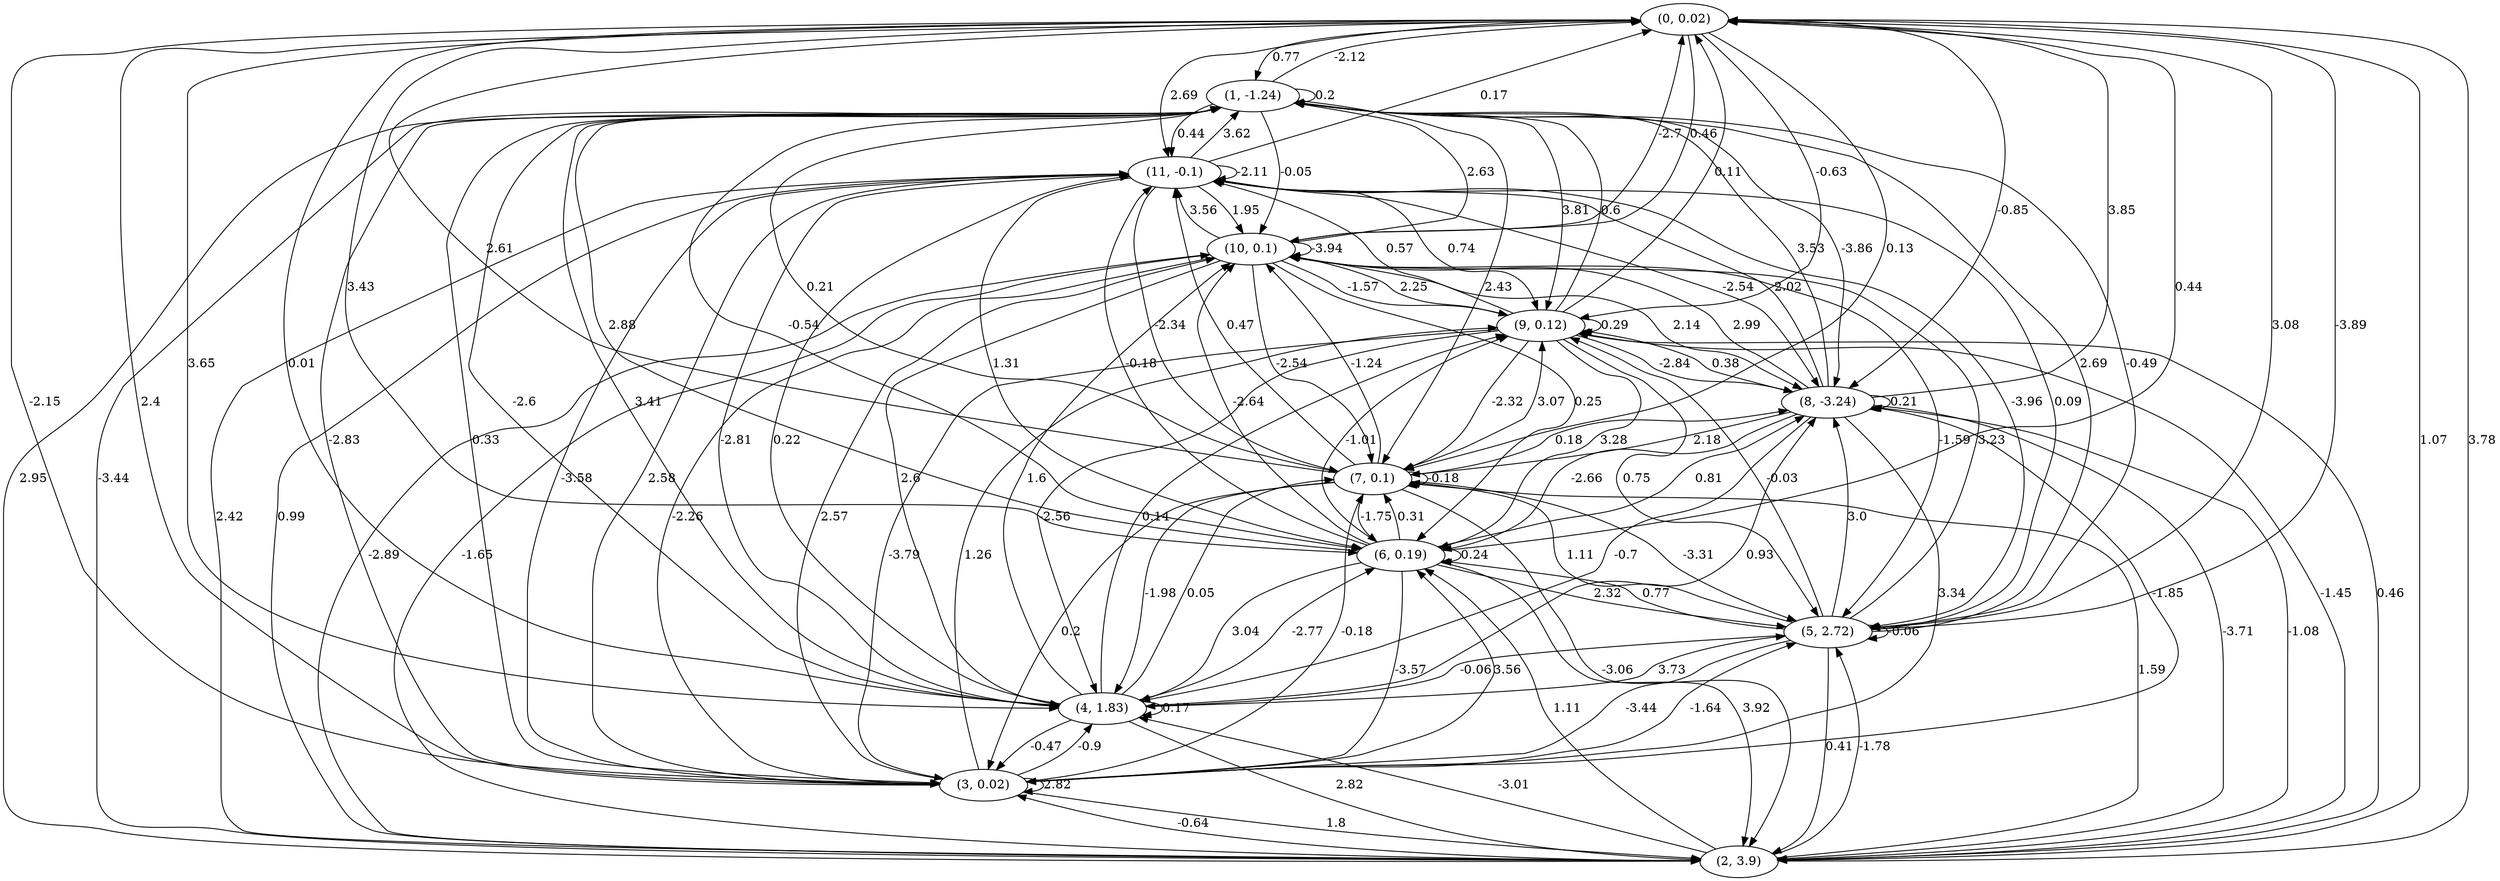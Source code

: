 digraph {
    0 [ label = "(0, 0.02)" ]
    1 [ label = "(1, -1.24)" ]
    2 [ label = "(2, 3.9)" ]
    3 [ label = "(3, 0.02)" ]
    4 [ label = "(4, 1.83)" ]
    5 [ label = "(5, 2.72)" ]
    6 [ label = "(6, 0.19)" ]
    7 [ label = "(7, 0.1)" ]
    8 [ label = "(8, -3.24)" ]
    9 [ label = "(9, 0.12)" ]
    10 [ label = "(10, 0.1)" ]
    11 [ label = "(11, -0.1)" ]
    1 -> 1 [ label = "0.2" ]
    3 -> 3 [ label = "2.82" ]
    4 -> 4 [ label = "0.17" ]
    5 -> 5 [ label = "-0.06" ]
    6 -> 6 [ label = "0.24" ]
    7 -> 7 [ label = "-0.18" ]
    8 -> 8 [ label = "0.21" ]
    9 -> 9 [ label = "0.29" ]
    10 -> 10 [ label = "-3.94" ]
    11 -> 11 [ label = "-2.11" ]
    1 -> 0 [ label = "-2.12" ]
    2 -> 0 [ label = "3.78" ]
    3 -> 0 [ label = "2.4" ]
    4 -> 0 [ label = "0.01" ]
    5 -> 0 [ label = "-3.89" ]
    6 -> 0 [ label = "0.44" ]
    7 -> 0 [ label = "2.61" ]
    8 -> 0 [ label = "3.85" ]
    9 -> 0 [ label = "0.11" ]
    10 -> 0 [ label = "-2.7" ]
    11 -> 0 [ label = "0.17" ]
    0 -> 1 [ label = "0.77" ]
    2 -> 1 [ label = "-3.44" ]
    3 -> 1 [ label = "-2.83" ]
    4 -> 1 [ label = "3.41" ]
    5 -> 1 [ label = "2.69" ]
    6 -> 1 [ label = "2.88" ]
    7 -> 1 [ label = "0.21" ]
    8 -> 1 [ label = "3.53" ]
    9 -> 1 [ label = "0.6" ]
    10 -> 1 [ label = "2.63" ]
    11 -> 1 [ label = "3.62" ]
    0 -> 2 [ label = "1.07" ]
    1 -> 2 [ label = "2.95" ]
    3 -> 2 [ label = "1.8" ]
    4 -> 2 [ label = "2.82" ]
    5 -> 2 [ label = "0.41" ]
    6 -> 2 [ label = "3.92" ]
    7 -> 2 [ label = "-3.06" ]
    8 -> 2 [ label = "-3.71" ]
    9 -> 2 [ label = "-1.45" ]
    10 -> 2 [ label = "-2.89" ]
    11 -> 2 [ label = "2.42" ]
    0 -> 3 [ label = "-2.15" ]
    1 -> 3 [ label = "0.33" ]
    2 -> 3 [ label = "-0.64" ]
    4 -> 3 [ label = "-0.47" ]
    5 -> 3 [ label = "-3.44" ]
    6 -> 3 [ label = "-3.57" ]
    7 -> 3 [ label = "0.2" ]
    8 -> 3 [ label = "3.34" ]
    9 -> 3 [ label = "-3.79" ]
    10 -> 3 [ label = "-2.26" ]
    11 -> 3 [ label = "-3.58" ]
    0 -> 4 [ label = "3.65" ]
    1 -> 4 [ label = "-2.6" ]
    2 -> 4 [ label = "-3.01" ]
    3 -> 4 [ label = "-0.9" ]
    5 -> 4 [ label = "-0.06" ]
    6 -> 4 [ label = "3.04" ]
    7 -> 4 [ label = "-1.98" ]
    8 -> 4 [ label = "-0.7" ]
    9 -> 4 [ label = "-2.56" ]
    10 -> 4 [ label = "2.6" ]
    11 -> 4 [ label = "-2.81" ]
    0 -> 5 [ label = "3.08" ]
    1 -> 5 [ label = "-0.49" ]
    2 -> 5 [ label = "-1.78" ]
    3 -> 5 [ label = "-1.64" ]
    4 -> 5 [ label = "3.73" ]
    6 -> 5 [ label = "2.32" ]
    7 -> 5 [ label = "-3.31" ]
    9 -> 5 [ label = "0.75" ]
    10 -> 5 [ label = "-1.59" ]
    11 -> 5 [ label = "-3.96" ]
    0 -> 6 [ label = "3.43" ]
    1 -> 6 [ label = "-0.54" ]
    2 -> 6 [ label = "1.11" ]
    3 -> 6 [ label = "3.56" ]
    4 -> 6 [ label = "-2.77" ]
    5 -> 6 [ label = "0.77" ]
    7 -> 6 [ label = "-1.75" ]
    8 -> 6 [ label = "-2.66" ]
    9 -> 6 [ label = "3.28" ]
    10 -> 6 [ label = "0.25" ]
    11 -> 6 [ label = "1.31" ]
    0 -> 7 [ label = "0.13" ]
    1 -> 7 [ label = "2.43" ]
    2 -> 7 [ label = "1.59" ]
    3 -> 7 [ label = "-0.18" ]
    4 -> 7 [ label = "0.05" ]
    5 -> 7 [ label = "1.11" ]
    6 -> 7 [ label = "0.31" ]
    8 -> 7 [ label = "2.18" ]
    9 -> 7 [ label = "-2.32" ]
    10 -> 7 [ label = "-2.54" ]
    11 -> 7 [ label = "-2.34" ]
    0 -> 8 [ label = "-0.85" ]
    1 -> 8 [ label = "-3.86" ]
    2 -> 8 [ label = "-1.08" ]
    3 -> 8 [ label = "-1.85" ]
    4 -> 8 [ label = "0.93" ]
    5 -> 8 [ label = "3.0" ]
    6 -> 8 [ label = "0.81" ]
    7 -> 8 [ label = "0.18" ]
    9 -> 8 [ label = "-2.84" ]
    10 -> 8 [ label = "2.14" ]
    11 -> 8 [ label = "-2.54" ]
    0 -> 9 [ label = "-0.63" ]
    1 -> 9 [ label = "3.81" ]
    2 -> 9 [ label = "0.46" ]
    3 -> 9 [ label = "1.26" ]
    4 -> 9 [ label = "0.14" ]
    5 -> 9 [ label = "-0.03" ]
    6 -> 9 [ label = "-1.01" ]
    7 -> 9 [ label = "3.07" ]
    8 -> 9 [ label = "0.38" ]
    10 -> 9 [ label = "-1.57" ]
    11 -> 9 [ label = "0.74" ]
    0 -> 10 [ label = "0.46" ]
    1 -> 10 [ label = "-0.05" ]
    2 -> 10 [ label = "-1.65" ]
    3 -> 10 [ label = "2.57" ]
    4 -> 10 [ label = "1.6" ]
    5 -> 10 [ label = "3.23" ]
    6 -> 10 [ label = "-2.64" ]
    7 -> 10 [ label = "-1.24" ]
    8 -> 10 [ label = "2.99" ]
    9 -> 10 [ label = "2.25" ]
    11 -> 10 [ label = "1.95" ]
    0 -> 11 [ label = "2.69" ]
    1 -> 11 [ label = "0.44" ]
    2 -> 11 [ label = "0.99" ]
    3 -> 11 [ label = "2.58" ]
    4 -> 11 [ label = "0.22" ]
    5 -> 11 [ label = "0.09" ]
    6 -> 11 [ label = "-0.18" ]
    7 -> 11 [ label = "0.47" ]
    8 -> 11 [ label = "2.02" ]
    9 -> 11 [ label = "0.57" ]
    10 -> 11 [ label = "3.56" ]
}

